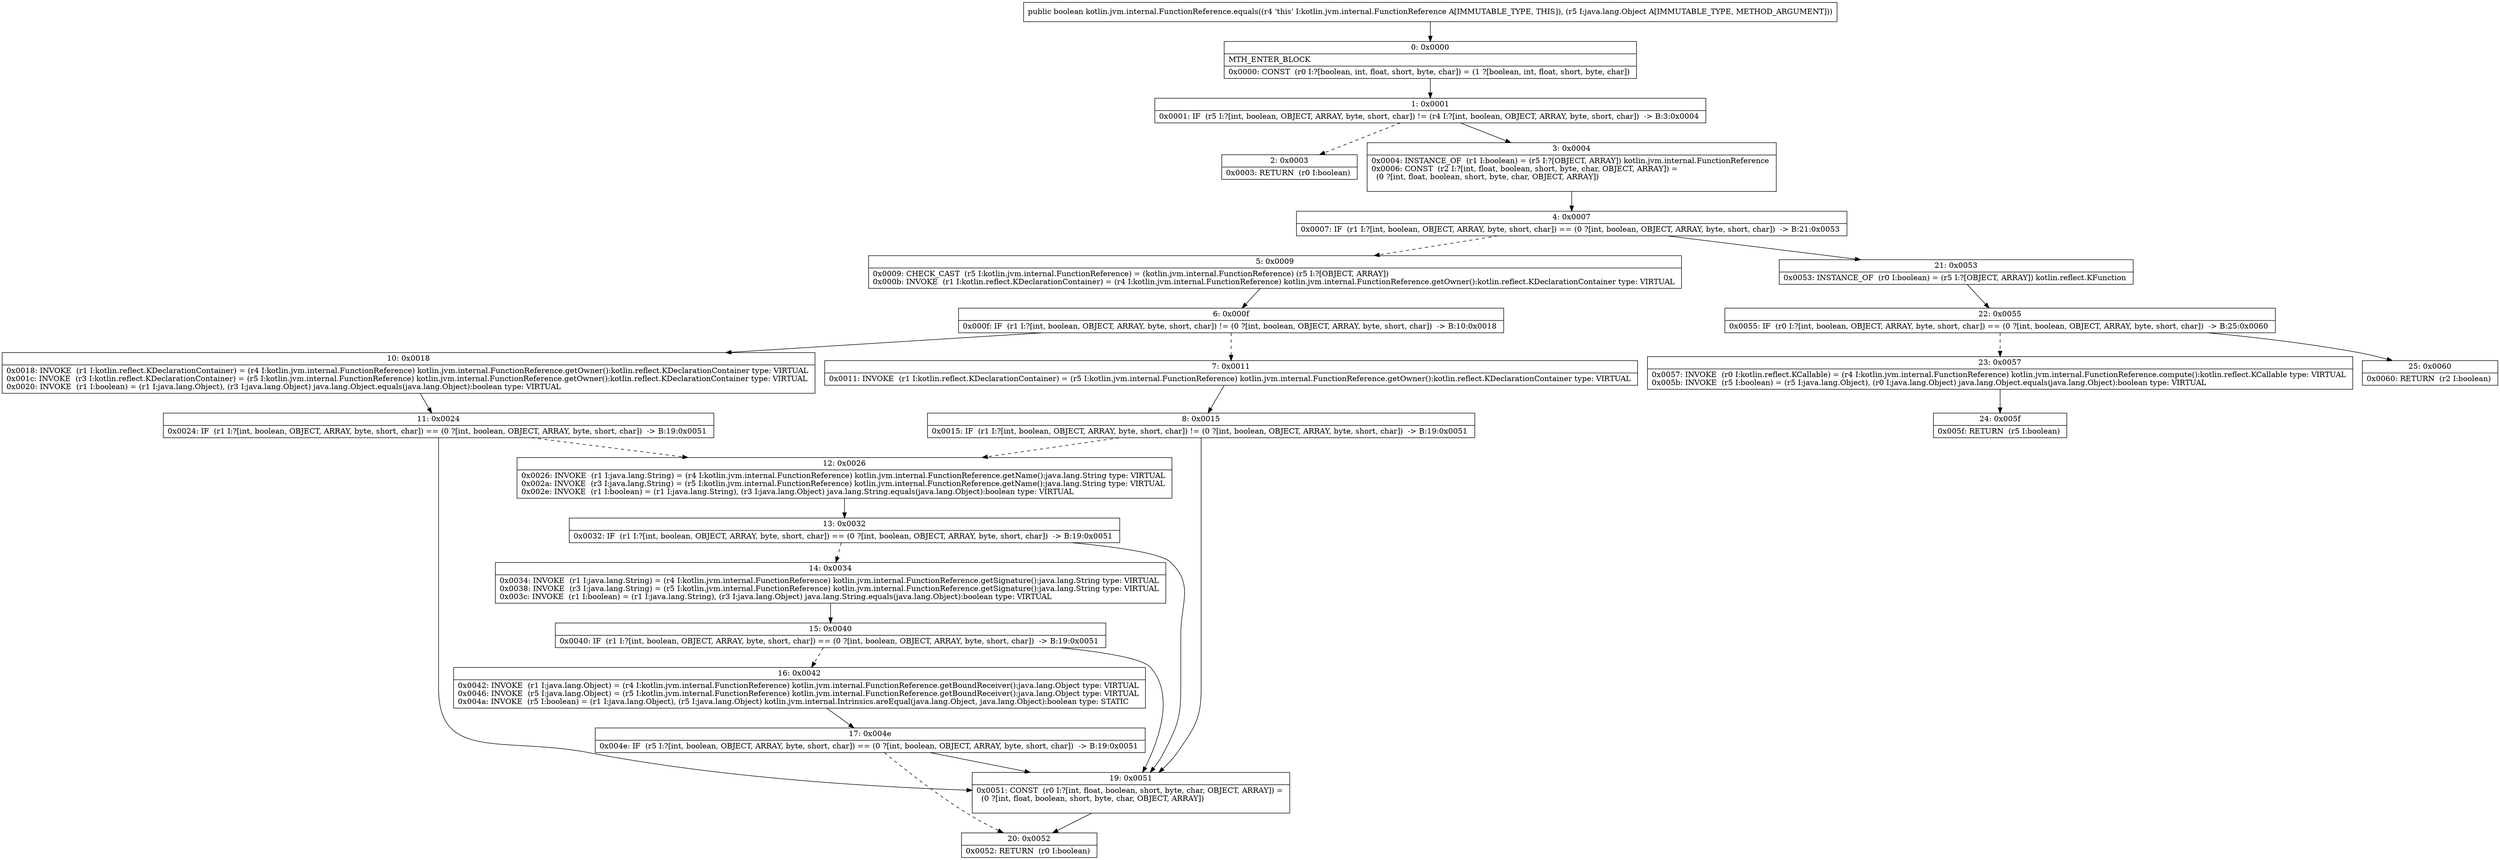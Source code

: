 digraph "CFG forkotlin.jvm.internal.FunctionReference.equals(Ljava\/lang\/Object;)Z" {
Node_0 [shape=record,label="{0\:\ 0x0000|MTH_ENTER_BLOCK\l|0x0000: CONST  (r0 I:?[boolean, int, float, short, byte, char]) = (1 ?[boolean, int, float, short, byte, char]) \l}"];
Node_1 [shape=record,label="{1\:\ 0x0001|0x0001: IF  (r5 I:?[int, boolean, OBJECT, ARRAY, byte, short, char]) != (r4 I:?[int, boolean, OBJECT, ARRAY, byte, short, char])  \-\> B:3:0x0004 \l}"];
Node_2 [shape=record,label="{2\:\ 0x0003|0x0003: RETURN  (r0 I:boolean) \l}"];
Node_3 [shape=record,label="{3\:\ 0x0004|0x0004: INSTANCE_OF  (r1 I:boolean) = (r5 I:?[OBJECT, ARRAY]) kotlin.jvm.internal.FunctionReference \l0x0006: CONST  (r2 I:?[int, float, boolean, short, byte, char, OBJECT, ARRAY]) = \l  (0 ?[int, float, boolean, short, byte, char, OBJECT, ARRAY])\l \l}"];
Node_4 [shape=record,label="{4\:\ 0x0007|0x0007: IF  (r1 I:?[int, boolean, OBJECT, ARRAY, byte, short, char]) == (0 ?[int, boolean, OBJECT, ARRAY, byte, short, char])  \-\> B:21:0x0053 \l}"];
Node_5 [shape=record,label="{5\:\ 0x0009|0x0009: CHECK_CAST  (r5 I:kotlin.jvm.internal.FunctionReference) = (kotlin.jvm.internal.FunctionReference) (r5 I:?[OBJECT, ARRAY]) \l0x000b: INVOKE  (r1 I:kotlin.reflect.KDeclarationContainer) = (r4 I:kotlin.jvm.internal.FunctionReference) kotlin.jvm.internal.FunctionReference.getOwner():kotlin.reflect.KDeclarationContainer type: VIRTUAL \l}"];
Node_6 [shape=record,label="{6\:\ 0x000f|0x000f: IF  (r1 I:?[int, boolean, OBJECT, ARRAY, byte, short, char]) != (0 ?[int, boolean, OBJECT, ARRAY, byte, short, char])  \-\> B:10:0x0018 \l}"];
Node_7 [shape=record,label="{7\:\ 0x0011|0x0011: INVOKE  (r1 I:kotlin.reflect.KDeclarationContainer) = (r5 I:kotlin.jvm.internal.FunctionReference) kotlin.jvm.internal.FunctionReference.getOwner():kotlin.reflect.KDeclarationContainer type: VIRTUAL \l}"];
Node_8 [shape=record,label="{8\:\ 0x0015|0x0015: IF  (r1 I:?[int, boolean, OBJECT, ARRAY, byte, short, char]) != (0 ?[int, boolean, OBJECT, ARRAY, byte, short, char])  \-\> B:19:0x0051 \l}"];
Node_10 [shape=record,label="{10\:\ 0x0018|0x0018: INVOKE  (r1 I:kotlin.reflect.KDeclarationContainer) = (r4 I:kotlin.jvm.internal.FunctionReference) kotlin.jvm.internal.FunctionReference.getOwner():kotlin.reflect.KDeclarationContainer type: VIRTUAL \l0x001c: INVOKE  (r3 I:kotlin.reflect.KDeclarationContainer) = (r5 I:kotlin.jvm.internal.FunctionReference) kotlin.jvm.internal.FunctionReference.getOwner():kotlin.reflect.KDeclarationContainer type: VIRTUAL \l0x0020: INVOKE  (r1 I:boolean) = (r1 I:java.lang.Object), (r3 I:java.lang.Object) java.lang.Object.equals(java.lang.Object):boolean type: VIRTUAL \l}"];
Node_11 [shape=record,label="{11\:\ 0x0024|0x0024: IF  (r1 I:?[int, boolean, OBJECT, ARRAY, byte, short, char]) == (0 ?[int, boolean, OBJECT, ARRAY, byte, short, char])  \-\> B:19:0x0051 \l}"];
Node_12 [shape=record,label="{12\:\ 0x0026|0x0026: INVOKE  (r1 I:java.lang.String) = (r4 I:kotlin.jvm.internal.FunctionReference) kotlin.jvm.internal.FunctionReference.getName():java.lang.String type: VIRTUAL \l0x002a: INVOKE  (r3 I:java.lang.String) = (r5 I:kotlin.jvm.internal.FunctionReference) kotlin.jvm.internal.FunctionReference.getName():java.lang.String type: VIRTUAL \l0x002e: INVOKE  (r1 I:boolean) = (r1 I:java.lang.String), (r3 I:java.lang.Object) java.lang.String.equals(java.lang.Object):boolean type: VIRTUAL \l}"];
Node_13 [shape=record,label="{13\:\ 0x0032|0x0032: IF  (r1 I:?[int, boolean, OBJECT, ARRAY, byte, short, char]) == (0 ?[int, boolean, OBJECT, ARRAY, byte, short, char])  \-\> B:19:0x0051 \l}"];
Node_14 [shape=record,label="{14\:\ 0x0034|0x0034: INVOKE  (r1 I:java.lang.String) = (r4 I:kotlin.jvm.internal.FunctionReference) kotlin.jvm.internal.FunctionReference.getSignature():java.lang.String type: VIRTUAL \l0x0038: INVOKE  (r3 I:java.lang.String) = (r5 I:kotlin.jvm.internal.FunctionReference) kotlin.jvm.internal.FunctionReference.getSignature():java.lang.String type: VIRTUAL \l0x003c: INVOKE  (r1 I:boolean) = (r1 I:java.lang.String), (r3 I:java.lang.Object) java.lang.String.equals(java.lang.Object):boolean type: VIRTUAL \l}"];
Node_15 [shape=record,label="{15\:\ 0x0040|0x0040: IF  (r1 I:?[int, boolean, OBJECT, ARRAY, byte, short, char]) == (0 ?[int, boolean, OBJECT, ARRAY, byte, short, char])  \-\> B:19:0x0051 \l}"];
Node_16 [shape=record,label="{16\:\ 0x0042|0x0042: INVOKE  (r1 I:java.lang.Object) = (r4 I:kotlin.jvm.internal.FunctionReference) kotlin.jvm.internal.FunctionReference.getBoundReceiver():java.lang.Object type: VIRTUAL \l0x0046: INVOKE  (r5 I:java.lang.Object) = (r5 I:kotlin.jvm.internal.FunctionReference) kotlin.jvm.internal.FunctionReference.getBoundReceiver():java.lang.Object type: VIRTUAL \l0x004a: INVOKE  (r5 I:boolean) = (r1 I:java.lang.Object), (r5 I:java.lang.Object) kotlin.jvm.internal.Intrinsics.areEqual(java.lang.Object, java.lang.Object):boolean type: STATIC \l}"];
Node_17 [shape=record,label="{17\:\ 0x004e|0x004e: IF  (r5 I:?[int, boolean, OBJECT, ARRAY, byte, short, char]) == (0 ?[int, boolean, OBJECT, ARRAY, byte, short, char])  \-\> B:19:0x0051 \l}"];
Node_19 [shape=record,label="{19\:\ 0x0051|0x0051: CONST  (r0 I:?[int, float, boolean, short, byte, char, OBJECT, ARRAY]) = \l  (0 ?[int, float, boolean, short, byte, char, OBJECT, ARRAY])\l \l}"];
Node_20 [shape=record,label="{20\:\ 0x0052|0x0052: RETURN  (r0 I:boolean) \l}"];
Node_21 [shape=record,label="{21\:\ 0x0053|0x0053: INSTANCE_OF  (r0 I:boolean) = (r5 I:?[OBJECT, ARRAY]) kotlin.reflect.KFunction \l}"];
Node_22 [shape=record,label="{22\:\ 0x0055|0x0055: IF  (r0 I:?[int, boolean, OBJECT, ARRAY, byte, short, char]) == (0 ?[int, boolean, OBJECT, ARRAY, byte, short, char])  \-\> B:25:0x0060 \l}"];
Node_23 [shape=record,label="{23\:\ 0x0057|0x0057: INVOKE  (r0 I:kotlin.reflect.KCallable) = (r4 I:kotlin.jvm.internal.FunctionReference) kotlin.jvm.internal.FunctionReference.compute():kotlin.reflect.KCallable type: VIRTUAL \l0x005b: INVOKE  (r5 I:boolean) = (r5 I:java.lang.Object), (r0 I:java.lang.Object) java.lang.Object.equals(java.lang.Object):boolean type: VIRTUAL \l}"];
Node_24 [shape=record,label="{24\:\ 0x005f|0x005f: RETURN  (r5 I:boolean) \l}"];
Node_25 [shape=record,label="{25\:\ 0x0060|0x0060: RETURN  (r2 I:boolean) \l}"];
MethodNode[shape=record,label="{public boolean kotlin.jvm.internal.FunctionReference.equals((r4 'this' I:kotlin.jvm.internal.FunctionReference A[IMMUTABLE_TYPE, THIS]), (r5 I:java.lang.Object A[IMMUTABLE_TYPE, METHOD_ARGUMENT])) }"];
MethodNode -> Node_0;
Node_0 -> Node_1;
Node_1 -> Node_2[style=dashed];
Node_1 -> Node_3;
Node_3 -> Node_4;
Node_4 -> Node_5[style=dashed];
Node_4 -> Node_21;
Node_5 -> Node_6;
Node_6 -> Node_7[style=dashed];
Node_6 -> Node_10;
Node_7 -> Node_8;
Node_8 -> Node_19;
Node_8 -> Node_12[style=dashed];
Node_10 -> Node_11;
Node_11 -> Node_12[style=dashed];
Node_11 -> Node_19;
Node_12 -> Node_13;
Node_13 -> Node_14[style=dashed];
Node_13 -> Node_19;
Node_14 -> Node_15;
Node_15 -> Node_16[style=dashed];
Node_15 -> Node_19;
Node_16 -> Node_17;
Node_17 -> Node_19;
Node_17 -> Node_20[style=dashed];
Node_19 -> Node_20;
Node_21 -> Node_22;
Node_22 -> Node_23[style=dashed];
Node_22 -> Node_25;
Node_23 -> Node_24;
}

